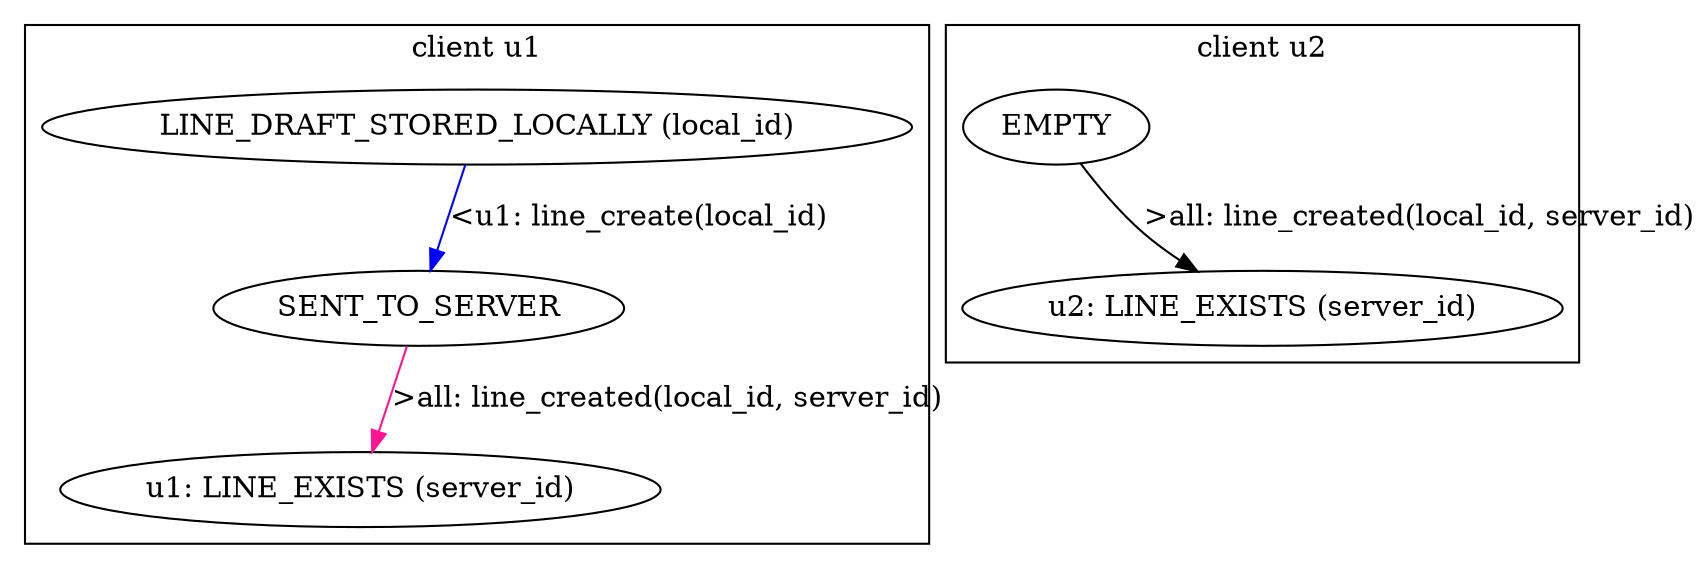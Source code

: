# deeppink = message from server
# blue = message to server

Digraph G {
  subgraph cluster_u1 {
      label="client u1"
      "LINE_DRAFT_STORED_LOCALLY (local_id)" -> "SENT_TO_SERVER" [label="<u1: line_create(local_id)" color=blue ]
      "SENT_TO_SERVER" -> "u1: LINE_EXISTS (server_id)" [label=">all: line_created(local_id, server_id)", color=deeppink]
  }


  subgraph cluster_u2 {
      label="client u2"
      "EMPTY" -> "u2: LINE_EXISTS (server_id)"
      [label = ">all: line_created(local_id, server_id)"]
  }

}


